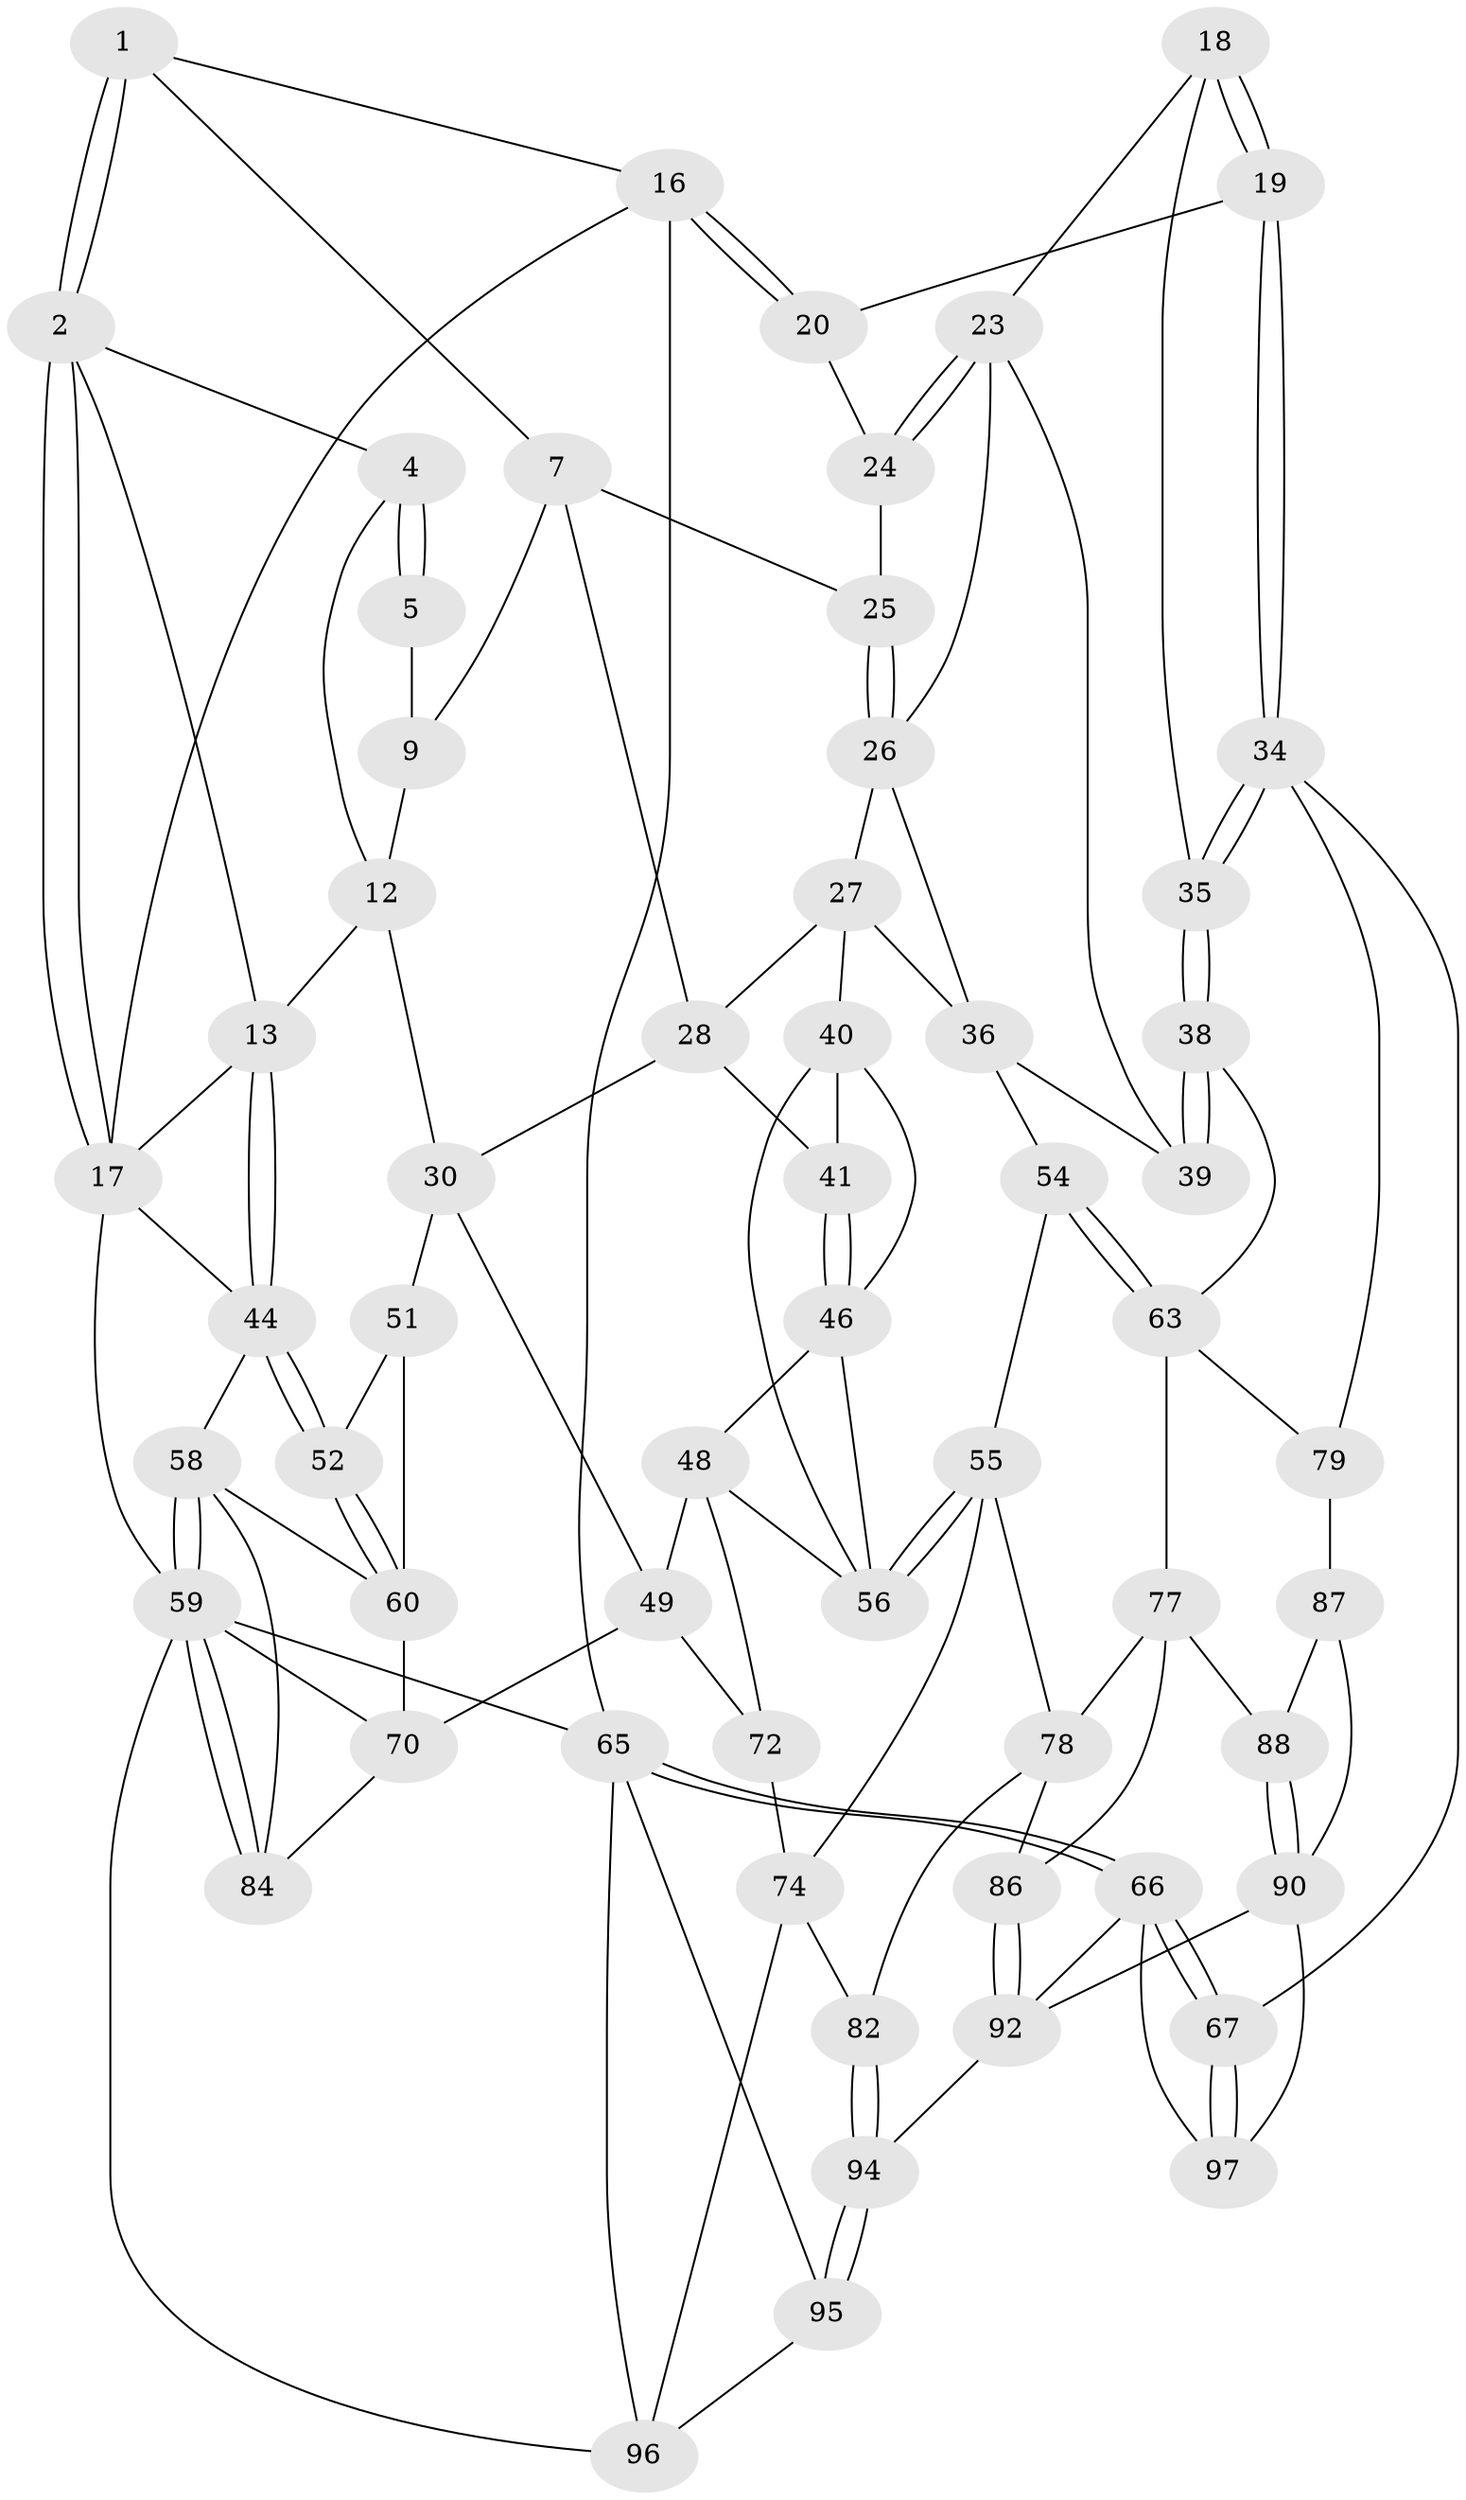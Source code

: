 // original degree distribution, {3: 0.0297029702970297, 6: 0.2376237623762376, 4: 0.24752475247524752, 5: 0.48514851485148514}
// Generated by graph-tools (version 1.1) at 2025/38/02/21/25 10:38:58]
// undirected, 60 vertices, 134 edges
graph export_dot {
graph [start="1"]
  node [color=gray90,style=filled];
  1 [pos="+0.29798449502858604+0",super="+6"];
  2 [pos="+0+0",super="+3"];
  4 [pos="+0.1958554979458292+0.09714837768838112",super="+11"];
  5 [pos="+0.28331749486275104+0.0065279127187041494",super="+10"];
  7 [pos="+0.6134692352967535+0",super="+8"];
  9 [pos="+0.3843975253223155+0.10704315143475843"];
  12 [pos="+0.29055097219328846+0.23899977024544342",super="+15"];
  13 [pos="+0.19480809179020503+0.24118710945034713",super="+14"];
  16 [pos="+1+0"];
  17 [pos="+0+0",super="+33"];
  18 [pos="+0.9784590177996476+0.11177457851396876",super="+22"];
  19 [pos="+1+0.08612870791261519"];
  20 [pos="+1+0",super="+21"];
  23 [pos="+0.833469361369359+0.15315341553787815",super="+31"];
  24 [pos="+0.8017870098756126+0.06664685197722492"];
  25 [pos="+0.7394459781475949+0.002122620253990199"];
  26 [pos="+0.7079193454695174+0.1868088385834109",super="+32"];
  27 [pos="+0.6198554176600135+0.18022996002705205",super="+37"];
  28 [pos="+0.5609166163942726+0.12875515333099813",super="+29"];
  30 [pos="+0.3668718361845109+0.29386717602176804",super="+50"];
  34 [pos="+1+0.4273861218400945",super="+68"];
  35 [pos="+1+0.4246092875421029"];
  36 [pos="+0.699786851198925+0.3012570243001758",super="+43"];
  38 [pos="+1+0.42270182840307646",super="+62"];
  39 [pos="+0.8094419001744002+0.23531448141449096",super="+42"];
  40 [pos="+0.6672751782100051+0.3086802144050005",super="+53"];
  41 [pos="+0.5413022983167141+0.28364721209644134"];
  44 [pos="+0.10345479559048533+0.2947573205059804",super="+45"];
  46 [pos="+0.5661217486537952+0.3825685444469126",super="+47"];
  48 [pos="+0.42003913095003126+0.44345436691184736",super="+71"];
  49 [pos="+0.3735829295233966+0.4135747080738366",super="+69"];
  51 [pos="+0.25560510100500616+0.43328124233054954"];
  52 [pos="+0.12552840085839215+0.39454135387101547"];
  54 [pos="+0.7291222650259214+0.4334189585784344"];
  55 [pos="+0.6476790588630353+0.4926262681678107",super="+73"];
  56 [pos="+0.6426362311853139+0.49042410517318985",super="+57"];
  58 [pos="+0+0.5387514987905928",super="+61"];
  59 [pos="+0+0.7457031501352211",super="+100"];
  60 [pos="+0.027777224921165345+0.5118519636043403",super="+64"];
  63 [pos="+0.815753326030421+0.5621436314059719",super="+76"];
  65 [pos="+1+1",super="+101"];
  66 [pos="+1+1",super="+98"];
  67 [pos="+1+0.9134792190837732"];
  70 [pos="+0.26489658508287095+0.7276747880389152",super="+83"];
  72 [pos="+0.482670310964+0.7135192960727806"];
  74 [pos="+0.5518709078598587+0.6970587600315531",super="+75"];
  77 [pos="+0.7763190581978465+0.5932622814044579",super="+85"];
  78 [pos="+0.7024595390380151+0.5728737923276976",super="+81"];
  79 [pos="+1+0.6785280078250834",super="+80"];
  82 [pos="+0.6613867487643531+0.7174720882394005"];
  84 [pos="+0.18908747757178654+0.7736119130761845"];
  86 [pos="+0.708761687719485+0.7114325897358831"];
  87 [pos="+0.806628266135189+0.6033643186750364",super="+89"];
  88 [pos="+0.7949590379913578+0.7115495996783342"];
  90 [pos="+0.8437036695887347+0.7578098253878272",super="+91"];
  92 [pos="+0.7938791279437768+0.8131657782806733",super="+93"];
  94 [pos="+0.7150151279738008+0.9425789612888983"];
  95 [pos="+0.6804516412354852+0.9886203146849696"];
  96 [pos="+0.5042731810736393+0.7776674086588528",super="+99"];
  97 [pos="+0.9149255532924165+0.8387312677878153"];
  1 -- 2;
  1 -- 2;
  1 -- 16;
  1 -- 7;
  2 -- 17;
  2 -- 17;
  2 -- 4;
  2 -- 13;
  4 -- 5 [weight=2];
  4 -- 5;
  4 -- 12;
  5 -- 9;
  7 -- 25;
  7 -- 9;
  7 -- 28;
  9 -- 12;
  12 -- 13;
  12 -- 30;
  13 -- 44;
  13 -- 44;
  13 -- 17;
  16 -- 17;
  16 -- 20;
  16 -- 20;
  16 -- 65;
  17 -- 59;
  17 -- 44;
  18 -- 19;
  18 -- 19;
  18 -- 35;
  18 -- 23;
  19 -- 20;
  19 -- 34;
  19 -- 34;
  20 -- 24;
  23 -- 24;
  23 -- 24;
  23 -- 26;
  23 -- 39;
  24 -- 25;
  25 -- 26;
  25 -- 26;
  26 -- 27;
  26 -- 36;
  27 -- 28;
  27 -- 40;
  27 -- 36;
  28 -- 41;
  28 -- 30;
  30 -- 49;
  30 -- 51;
  34 -- 35;
  34 -- 35;
  34 -- 67;
  34 -- 79;
  35 -- 38;
  35 -- 38;
  36 -- 54;
  36 -- 39;
  38 -- 39 [weight=2];
  38 -- 39;
  38 -- 63;
  40 -- 41;
  40 -- 56;
  40 -- 46;
  41 -- 46;
  41 -- 46;
  44 -- 52;
  44 -- 52;
  44 -- 58;
  46 -- 48;
  46 -- 56;
  48 -- 49;
  48 -- 56;
  48 -- 72;
  49 -- 72;
  49 -- 70;
  51 -- 52;
  51 -- 60;
  52 -- 60;
  52 -- 60;
  54 -- 55;
  54 -- 63;
  54 -- 63;
  55 -- 56;
  55 -- 56;
  55 -- 74;
  55 -- 78;
  58 -- 59;
  58 -- 59;
  58 -- 60;
  58 -- 84;
  59 -- 84;
  59 -- 84;
  59 -- 65;
  59 -- 70;
  59 -- 96;
  60 -- 70;
  63 -- 77;
  63 -- 79;
  65 -- 66;
  65 -- 66;
  65 -- 95;
  65 -- 96;
  66 -- 67;
  66 -- 67;
  66 -- 97;
  66 -- 92;
  67 -- 97;
  67 -- 97;
  70 -- 84;
  72 -- 74;
  74 -- 82;
  74 -- 96;
  77 -- 78;
  77 -- 88;
  77 -- 86;
  78 -- 86;
  78 -- 82;
  79 -- 87 [weight=2];
  82 -- 94;
  82 -- 94;
  86 -- 92;
  86 -- 92;
  87 -- 88;
  87 -- 90;
  88 -- 90;
  88 -- 90;
  90 -- 97;
  90 -- 92;
  92 -- 94;
  94 -- 95;
  94 -- 95;
  95 -- 96;
}
